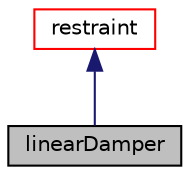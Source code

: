 digraph "linearDamper"
{
  bgcolor="transparent";
  edge [fontname="Helvetica",fontsize="10",labelfontname="Helvetica",labelfontsize="10"];
  node [fontname="Helvetica",fontsize="10",shape=record];
  Node1 [label="linearDamper",height=0.2,width=0.4,color="black", fillcolor="grey75", style="filled" fontcolor="black"];
  Node2 -> Node1 [dir="back",color="midnightblue",fontsize="10",style="solid",fontname="Helvetica"];
  Node2 [label="restraint",height=0.2,width=0.4,color="red",URL="$classFoam_1_1RBD_1_1restraint.html",tooltip="Base class for defining restraints for rigid-body dynamics. "];
}
